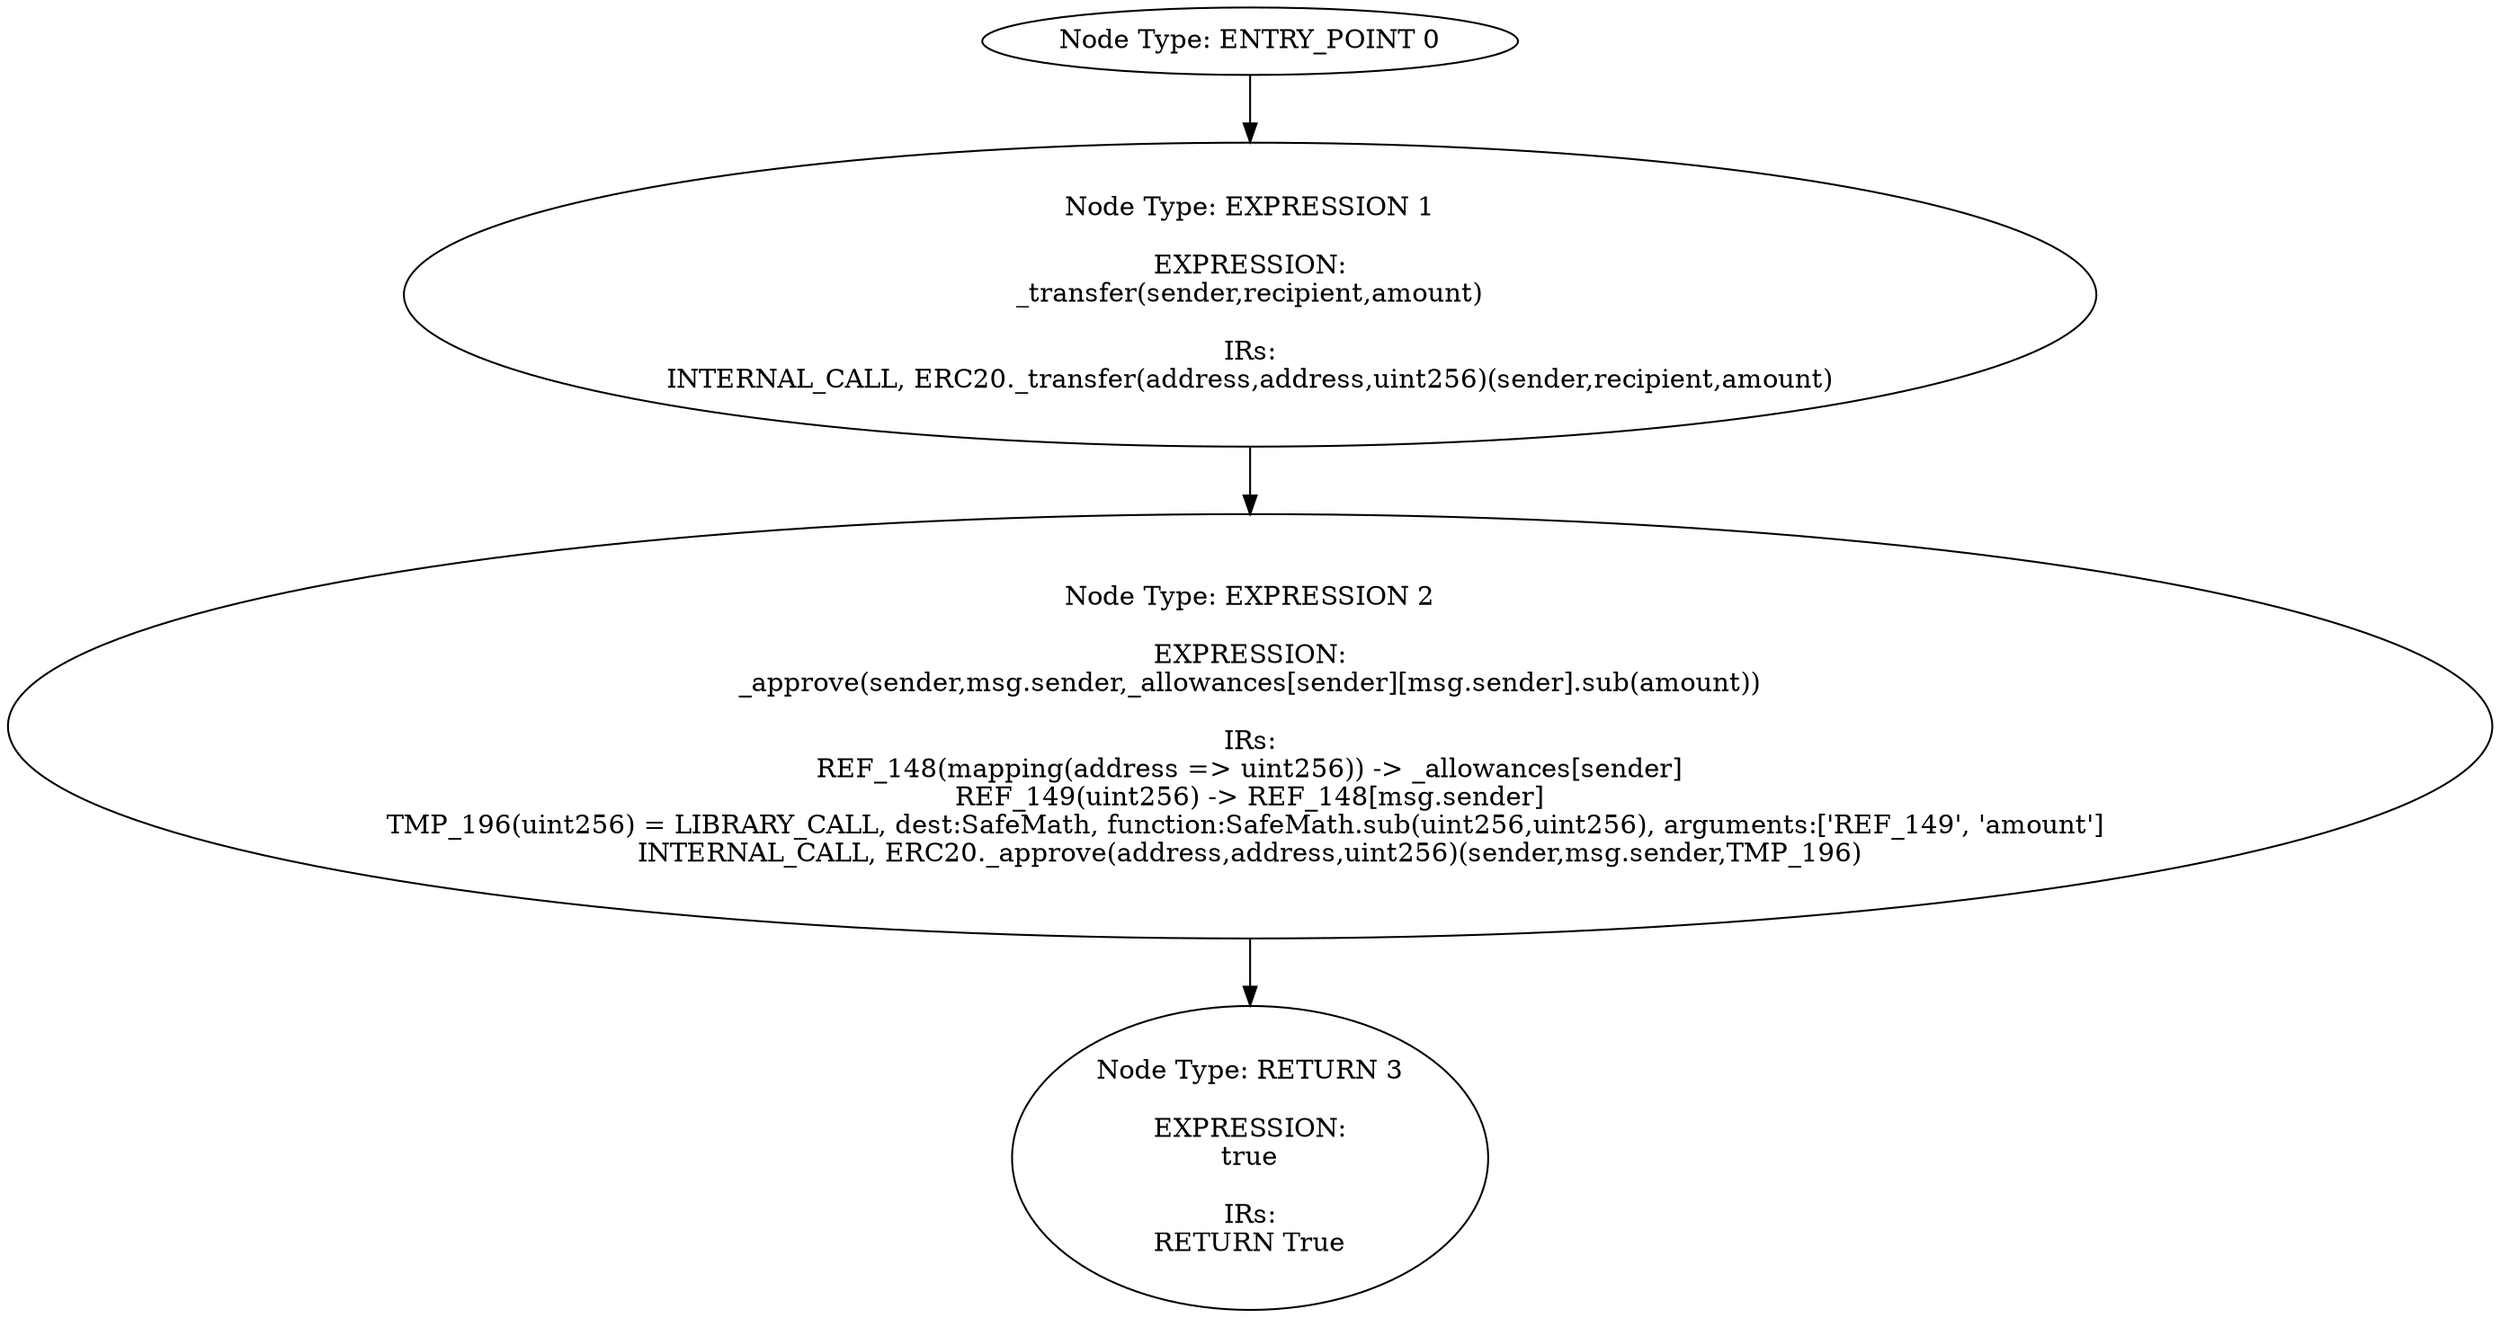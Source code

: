 digraph{
0[label="Node Type: ENTRY_POINT 0
"];
0->1;
1[label="Node Type: EXPRESSION 1

EXPRESSION:
_transfer(sender,recipient,amount)

IRs:
INTERNAL_CALL, ERC20._transfer(address,address,uint256)(sender,recipient,amount)"];
1->2;
2[label="Node Type: EXPRESSION 2

EXPRESSION:
_approve(sender,msg.sender,_allowances[sender][msg.sender].sub(amount))

IRs:
REF_148(mapping(address => uint256)) -> _allowances[sender]
REF_149(uint256) -> REF_148[msg.sender]
TMP_196(uint256) = LIBRARY_CALL, dest:SafeMath, function:SafeMath.sub(uint256,uint256), arguments:['REF_149', 'amount'] 
INTERNAL_CALL, ERC20._approve(address,address,uint256)(sender,msg.sender,TMP_196)"];
2->3;
3[label="Node Type: RETURN 3

EXPRESSION:
true

IRs:
RETURN True"];
}
